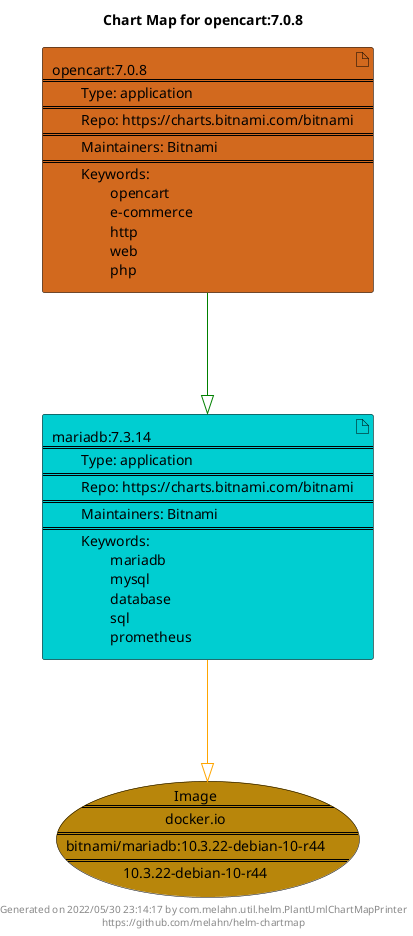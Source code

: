 @startuml
skinparam linetype ortho
skinparam backgroundColor white
skinparam usecaseBorderColor black
skinparam usecaseArrowColor LightSlateGray
skinparam artifactBorderColor black
skinparam artifactArrowColor LightSlateGray

title Chart Map for opencart:7.0.8

'There are 2 referenced Helm Charts
artifact "opencart:7.0.8\n====\n\tType: application\n====\n\tRepo: https://charts.bitnami.com/bitnami\n====\n\tMaintainers: Bitnami\n====\n\tKeywords: \n\t\topencart\n\t\te-commerce\n\t\thttp\n\t\tweb\n\t\tphp" as opencart_7_0_8 #Chocolate
artifact "mariadb:7.3.14\n====\n\tType: application\n====\n\tRepo: https://charts.bitnami.com/bitnami\n====\n\tMaintainers: Bitnami\n====\n\tKeywords: \n\t\tmariadb\n\t\tmysql\n\t\tdatabase\n\t\tsql\n\t\tprometheus" as mariadb_7_3_14 #DarkTurquoise

'There is one referenced Docker Image
usecase "Image\n====\ndocker.io\n====\nbitnami/mariadb:10.3.22-debian-10-r44\n====\n10.3.22-debian-10-r44" as docker_io_bitnami_mariadb_10_3_22_debian_10_r44 #DarkGoldenRod

'Chart Dependencies
opencart_7_0_8--[#green]-|>mariadb_7_3_14
mariadb_7_3_14--[#orange]-|>docker_io_bitnami_mariadb_10_3_22_debian_10_r44

center footer Generated on 2022/05/30 23:14:17 by com.melahn.util.helm.PlantUmlChartMapPrinter\nhttps://github.com/melahn/helm-chartmap
@enduml
